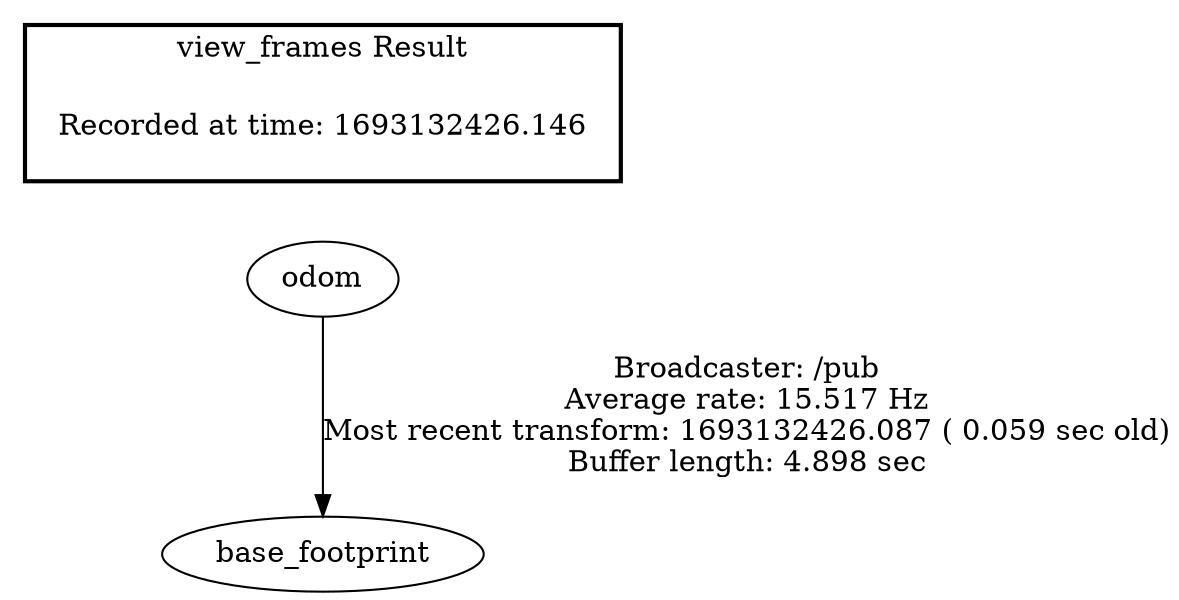digraph G {
"odom" -> "base_footprint"[label="Broadcaster: /pub\nAverage rate: 15.517 Hz\nMost recent transform: 1693132426.087 ( 0.059 sec old)\nBuffer length: 4.898 sec\n"];
edge [style=invis];
 subgraph cluster_legend { style=bold; color=black; label ="view_frames Result";
"Recorded at time: 1693132426.146"[ shape=plaintext ] ;
 }->"odom";
}